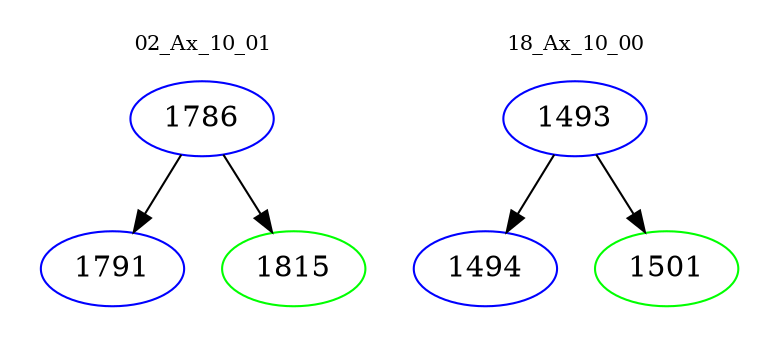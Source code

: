 digraph{
subgraph cluster_0 {
color = white
label = "02_Ax_10_01";
fontsize=10;
T0_1786 [label="1786", color="blue"]
T0_1786 -> T0_1791 [color="black"]
T0_1791 [label="1791", color="blue"]
T0_1786 -> T0_1815 [color="black"]
T0_1815 [label="1815", color="green"]
}
subgraph cluster_1 {
color = white
label = "18_Ax_10_00";
fontsize=10;
T1_1493 [label="1493", color="blue"]
T1_1493 -> T1_1494 [color="black"]
T1_1494 [label="1494", color="blue"]
T1_1493 -> T1_1501 [color="black"]
T1_1501 [label="1501", color="green"]
}
}
